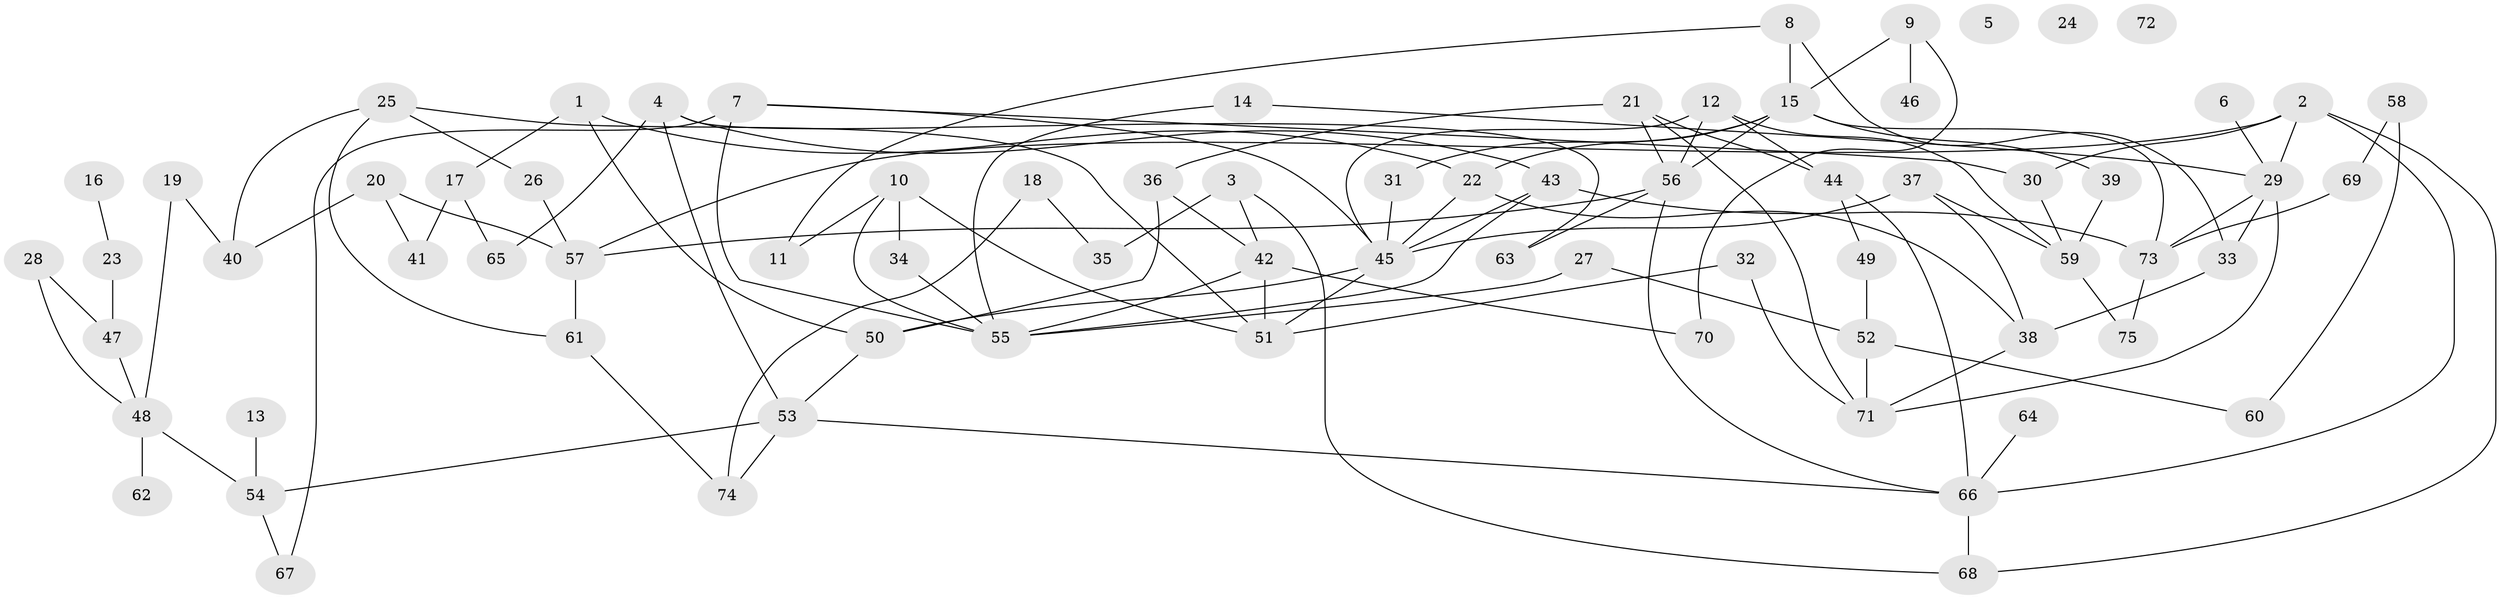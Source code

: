 // coarse degree distribution, {0: 0.13636363636363635, 1: 0.22727272727272727, 2: 0.2727272727272727, 3: 0.18181818181818182, 4: 0.13636363636363635, 13: 0.045454545454545456}
// Generated by graph-tools (version 1.1) at 2025/43/03/04/25 21:43:54]
// undirected, 75 vertices, 117 edges
graph export_dot {
graph [start="1"]
  node [color=gray90,style=filled];
  1;
  2;
  3;
  4;
  5;
  6;
  7;
  8;
  9;
  10;
  11;
  12;
  13;
  14;
  15;
  16;
  17;
  18;
  19;
  20;
  21;
  22;
  23;
  24;
  25;
  26;
  27;
  28;
  29;
  30;
  31;
  32;
  33;
  34;
  35;
  36;
  37;
  38;
  39;
  40;
  41;
  42;
  43;
  44;
  45;
  46;
  47;
  48;
  49;
  50;
  51;
  52;
  53;
  54;
  55;
  56;
  57;
  58;
  59;
  60;
  61;
  62;
  63;
  64;
  65;
  66;
  67;
  68;
  69;
  70;
  71;
  72;
  73;
  74;
  75;
  1 -- 17;
  1 -- 22;
  1 -- 50;
  2 -- 29;
  2 -- 30;
  2 -- 57;
  2 -- 66;
  2 -- 68;
  3 -- 35;
  3 -- 42;
  3 -- 68;
  4 -- 43;
  4 -- 53;
  4 -- 63;
  4 -- 65;
  6 -- 29;
  7 -- 30;
  7 -- 45;
  7 -- 55;
  7 -- 67;
  8 -- 11;
  8 -- 15;
  8 -- 33;
  9 -- 15;
  9 -- 46;
  9 -- 70;
  10 -- 11;
  10 -- 34;
  10 -- 51;
  10 -- 55;
  12 -- 44;
  12 -- 45;
  12 -- 56;
  12 -- 59;
  13 -- 54;
  14 -- 29;
  14 -- 55;
  15 -- 22;
  15 -- 31;
  15 -- 39;
  15 -- 56;
  15 -- 73;
  16 -- 23;
  17 -- 41;
  17 -- 65;
  18 -- 35;
  18 -- 74;
  19 -- 40;
  19 -- 48;
  20 -- 40;
  20 -- 41;
  20 -- 57;
  21 -- 36;
  21 -- 44;
  21 -- 56;
  21 -- 71;
  22 -- 38;
  22 -- 45;
  23 -- 47;
  25 -- 26;
  25 -- 40;
  25 -- 51;
  25 -- 61;
  26 -- 57;
  27 -- 52;
  27 -- 55;
  28 -- 47;
  28 -- 48;
  29 -- 33;
  29 -- 71;
  29 -- 73;
  30 -- 59;
  31 -- 45;
  32 -- 51;
  32 -- 71;
  33 -- 38;
  34 -- 55;
  36 -- 42;
  36 -- 50;
  37 -- 38;
  37 -- 45;
  37 -- 59;
  38 -- 71;
  39 -- 59;
  42 -- 51;
  42 -- 55;
  42 -- 70;
  43 -- 45;
  43 -- 55;
  43 -- 73;
  44 -- 49;
  44 -- 66;
  45 -- 50;
  45 -- 51;
  47 -- 48;
  48 -- 54;
  48 -- 62;
  49 -- 52;
  50 -- 53;
  52 -- 60;
  52 -- 71;
  53 -- 54;
  53 -- 66;
  53 -- 74;
  54 -- 67;
  56 -- 57;
  56 -- 63;
  56 -- 66;
  57 -- 61;
  58 -- 60;
  58 -- 69;
  59 -- 75;
  61 -- 74;
  64 -- 66;
  66 -- 68;
  69 -- 73;
  73 -- 75;
}
